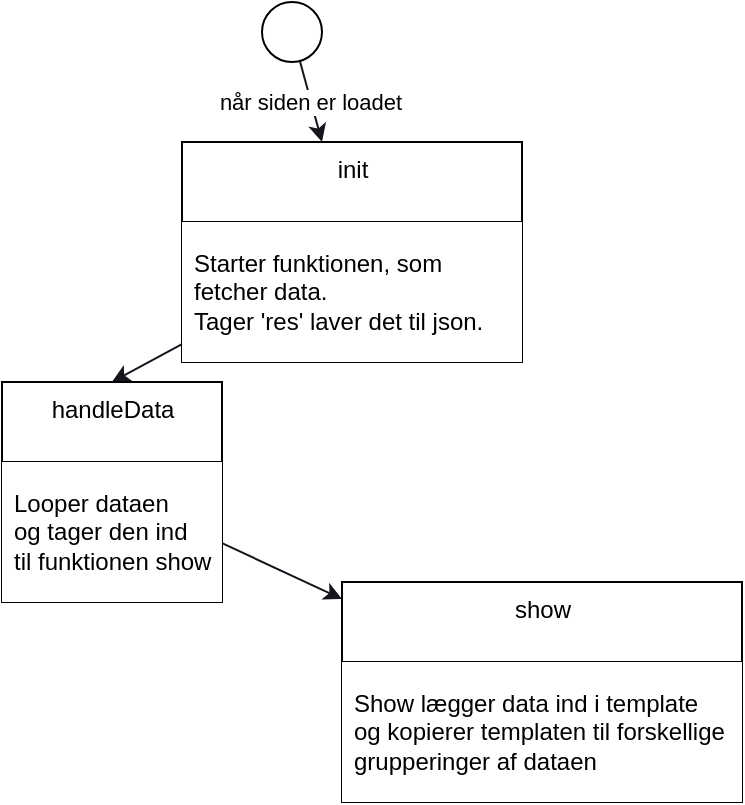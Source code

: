 <mxfile>
    <diagram id="TpT-ERaZyDdRtuFgGIlK" name="Page-1">
        <mxGraphModel dx="480" dy="633" grid="1" gridSize="10" guides="0" tooltips="1" connect="1" arrows="1" fold="1" page="1" pageScale="1" pageWidth="1100" pageHeight="850" background="#ffffff" math="0" shadow="0">
            <root>
                <mxCell id="0"/>
                <mxCell id="1" parent="0"/>
                <mxCell id="11" value="når siden er loadet" style="edgeStyle=none;html=1;strokeColor=#18141d;" parent="1" source="2" target="3" edge="1">
                    <mxGeometry relative="1" as="geometry"/>
                </mxCell>
                <mxCell id="2" value="" style="ellipse;" parent="1" vertex="1">
                    <mxGeometry x="370" y="30" width="30" height="30" as="geometry"/>
                </mxCell>
                <mxCell id="9" style="edgeStyle=none;html=1;entryX=0.5;entryY=0;entryDx=0;entryDy=0;strokeColor=#18141d;" parent="1" source="3" target="5" edge="1">
                    <mxGeometry relative="1" as="geometry"/>
                </mxCell>
                <mxCell id="3" value="init" style="swimlane;fontStyle=0;align=center;verticalAlign=top;childLayout=stackLayout;horizontal=1;startSize=40;horizontalStack=0;resizeParent=1;resizeParentMax=0;resizeLast=0;collapsible=0;marginBottom=0;html=1;" parent="1" vertex="1">
                    <mxGeometry x="330" y="100" width="170" height="110" as="geometry"/>
                </mxCell>
                <mxCell id="4" value="Starter funktionen, som &lt;br&gt;fetcher data.&lt;br&gt;Tager 'res' laver det til json." style="text;html=1;strokeColor=none;fillColor=default;align=left;verticalAlign=middle;spacingLeft=4;spacingRight=4;overflow=hidden;rotatable=0;points=[[0,0.5],[1,0.5]];portConstraint=eastwest;" parent="3" vertex="1">
                    <mxGeometry y="40" width="170" height="70" as="geometry"/>
                </mxCell>
                <mxCell id="10" style="edgeStyle=none;html=1;strokeColor=#18141d;" parent="1" source="5" target="7" edge="1">
                    <mxGeometry relative="1" as="geometry"/>
                </mxCell>
                <mxCell id="5" value="handleData" style="swimlane;fontStyle=0;align=center;verticalAlign=top;childLayout=stackLayout;horizontal=1;startSize=40;horizontalStack=0;resizeParent=1;resizeParentMax=0;resizeLast=0;collapsible=0;marginBottom=0;html=1;" parent="1" vertex="1">
                    <mxGeometry x="240" y="220" width="110" height="110" as="geometry"/>
                </mxCell>
                <mxCell id="6" value="Looper dataen&lt;br&gt;og tager den ind&amp;nbsp;&lt;br&gt;til funktionen show" style="text;html=1;strokeColor=none;fillColor=default;align=left;verticalAlign=middle;spacingLeft=4;spacingRight=4;overflow=hidden;rotatable=0;points=[[0,0.5],[1,0.5]];portConstraint=eastwest;" parent="5" vertex="1">
                    <mxGeometry y="40" width="110" height="70" as="geometry"/>
                </mxCell>
                <mxCell id="7" value="show" style="swimlane;fontStyle=0;align=center;verticalAlign=top;childLayout=stackLayout;horizontal=1;startSize=40;horizontalStack=0;resizeParent=1;resizeParentMax=0;resizeLast=0;collapsible=0;marginBottom=0;html=1;" parent="1" vertex="1">
                    <mxGeometry x="410" y="320" width="200" height="110" as="geometry"/>
                </mxCell>
                <mxCell id="8" value="Show lægger data ind i template&amp;nbsp;&lt;br&gt;og kopierer templaten til forskellige&lt;br&gt;grupperinger af dataen" style="text;html=1;strokeColor=none;fillColor=default;align=left;verticalAlign=middle;spacingLeft=4;spacingRight=4;overflow=hidden;rotatable=0;points=[[0,0.5],[1,0.5]];portConstraint=eastwest;" parent="7" vertex="1">
                    <mxGeometry y="40" width="200" height="70" as="geometry"/>
                </mxCell>
            </root>
        </mxGraphModel>
    </diagram>
</mxfile>